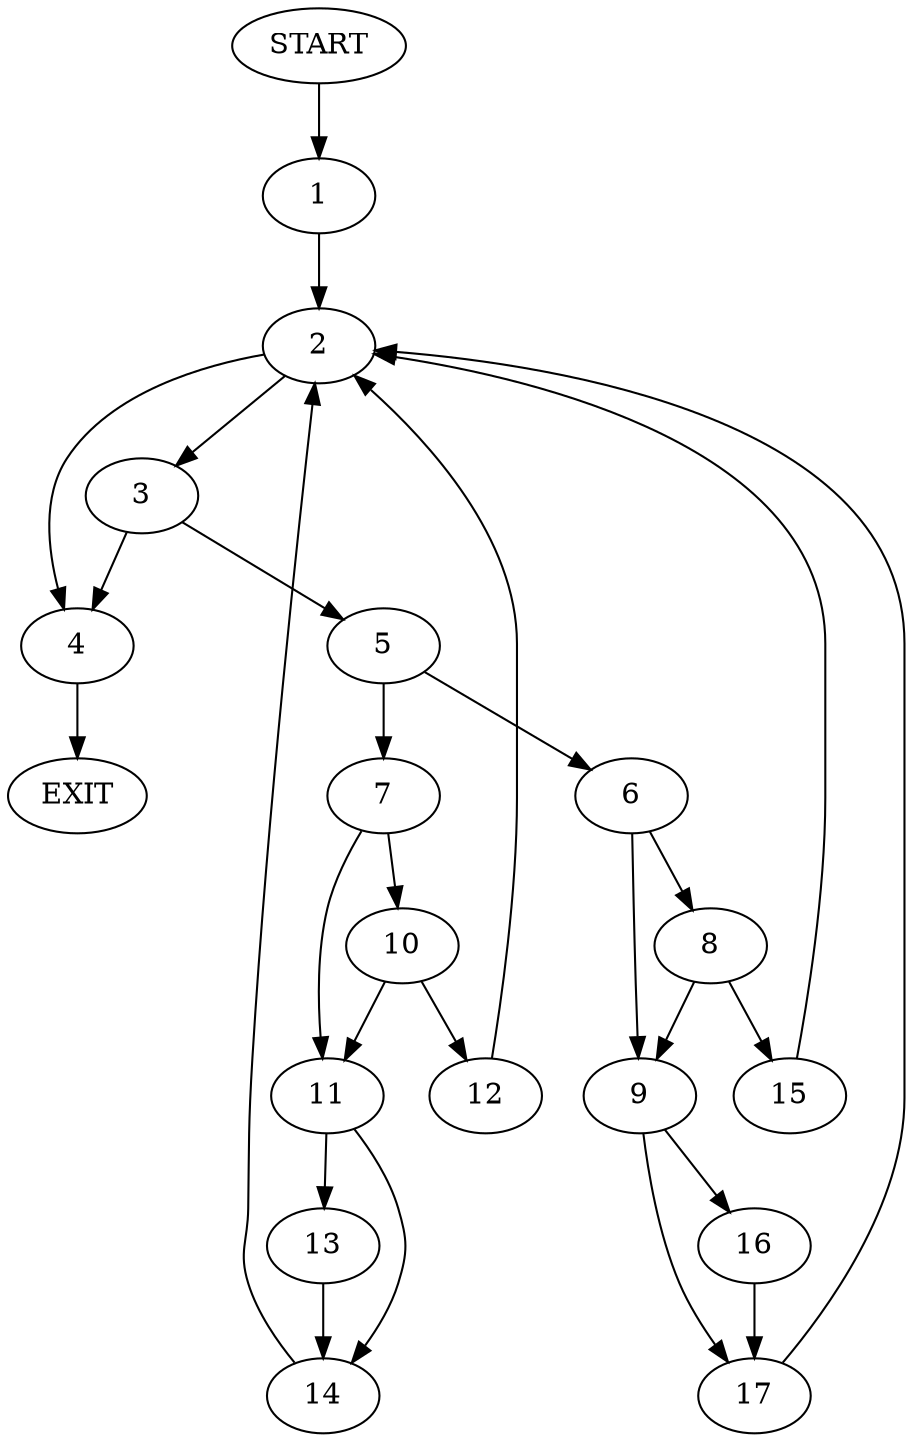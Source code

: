 digraph {
0 [label="START"]
18 [label="EXIT"]
0 -> 1
1 -> 2
2 -> 3
2 -> 4
4 -> 18
3 -> 5
3 -> 4
5 -> 6
5 -> 7
6 -> 8
6 -> 9
7 -> 10
7 -> 11
10 -> 12
10 -> 11
11 -> 13
11 -> 14
12 -> 2
13 -> 14
14 -> 2
8 -> 15
8 -> 9
9 -> 16
9 -> 17
15 -> 2
16 -> 17
17 -> 2
}
